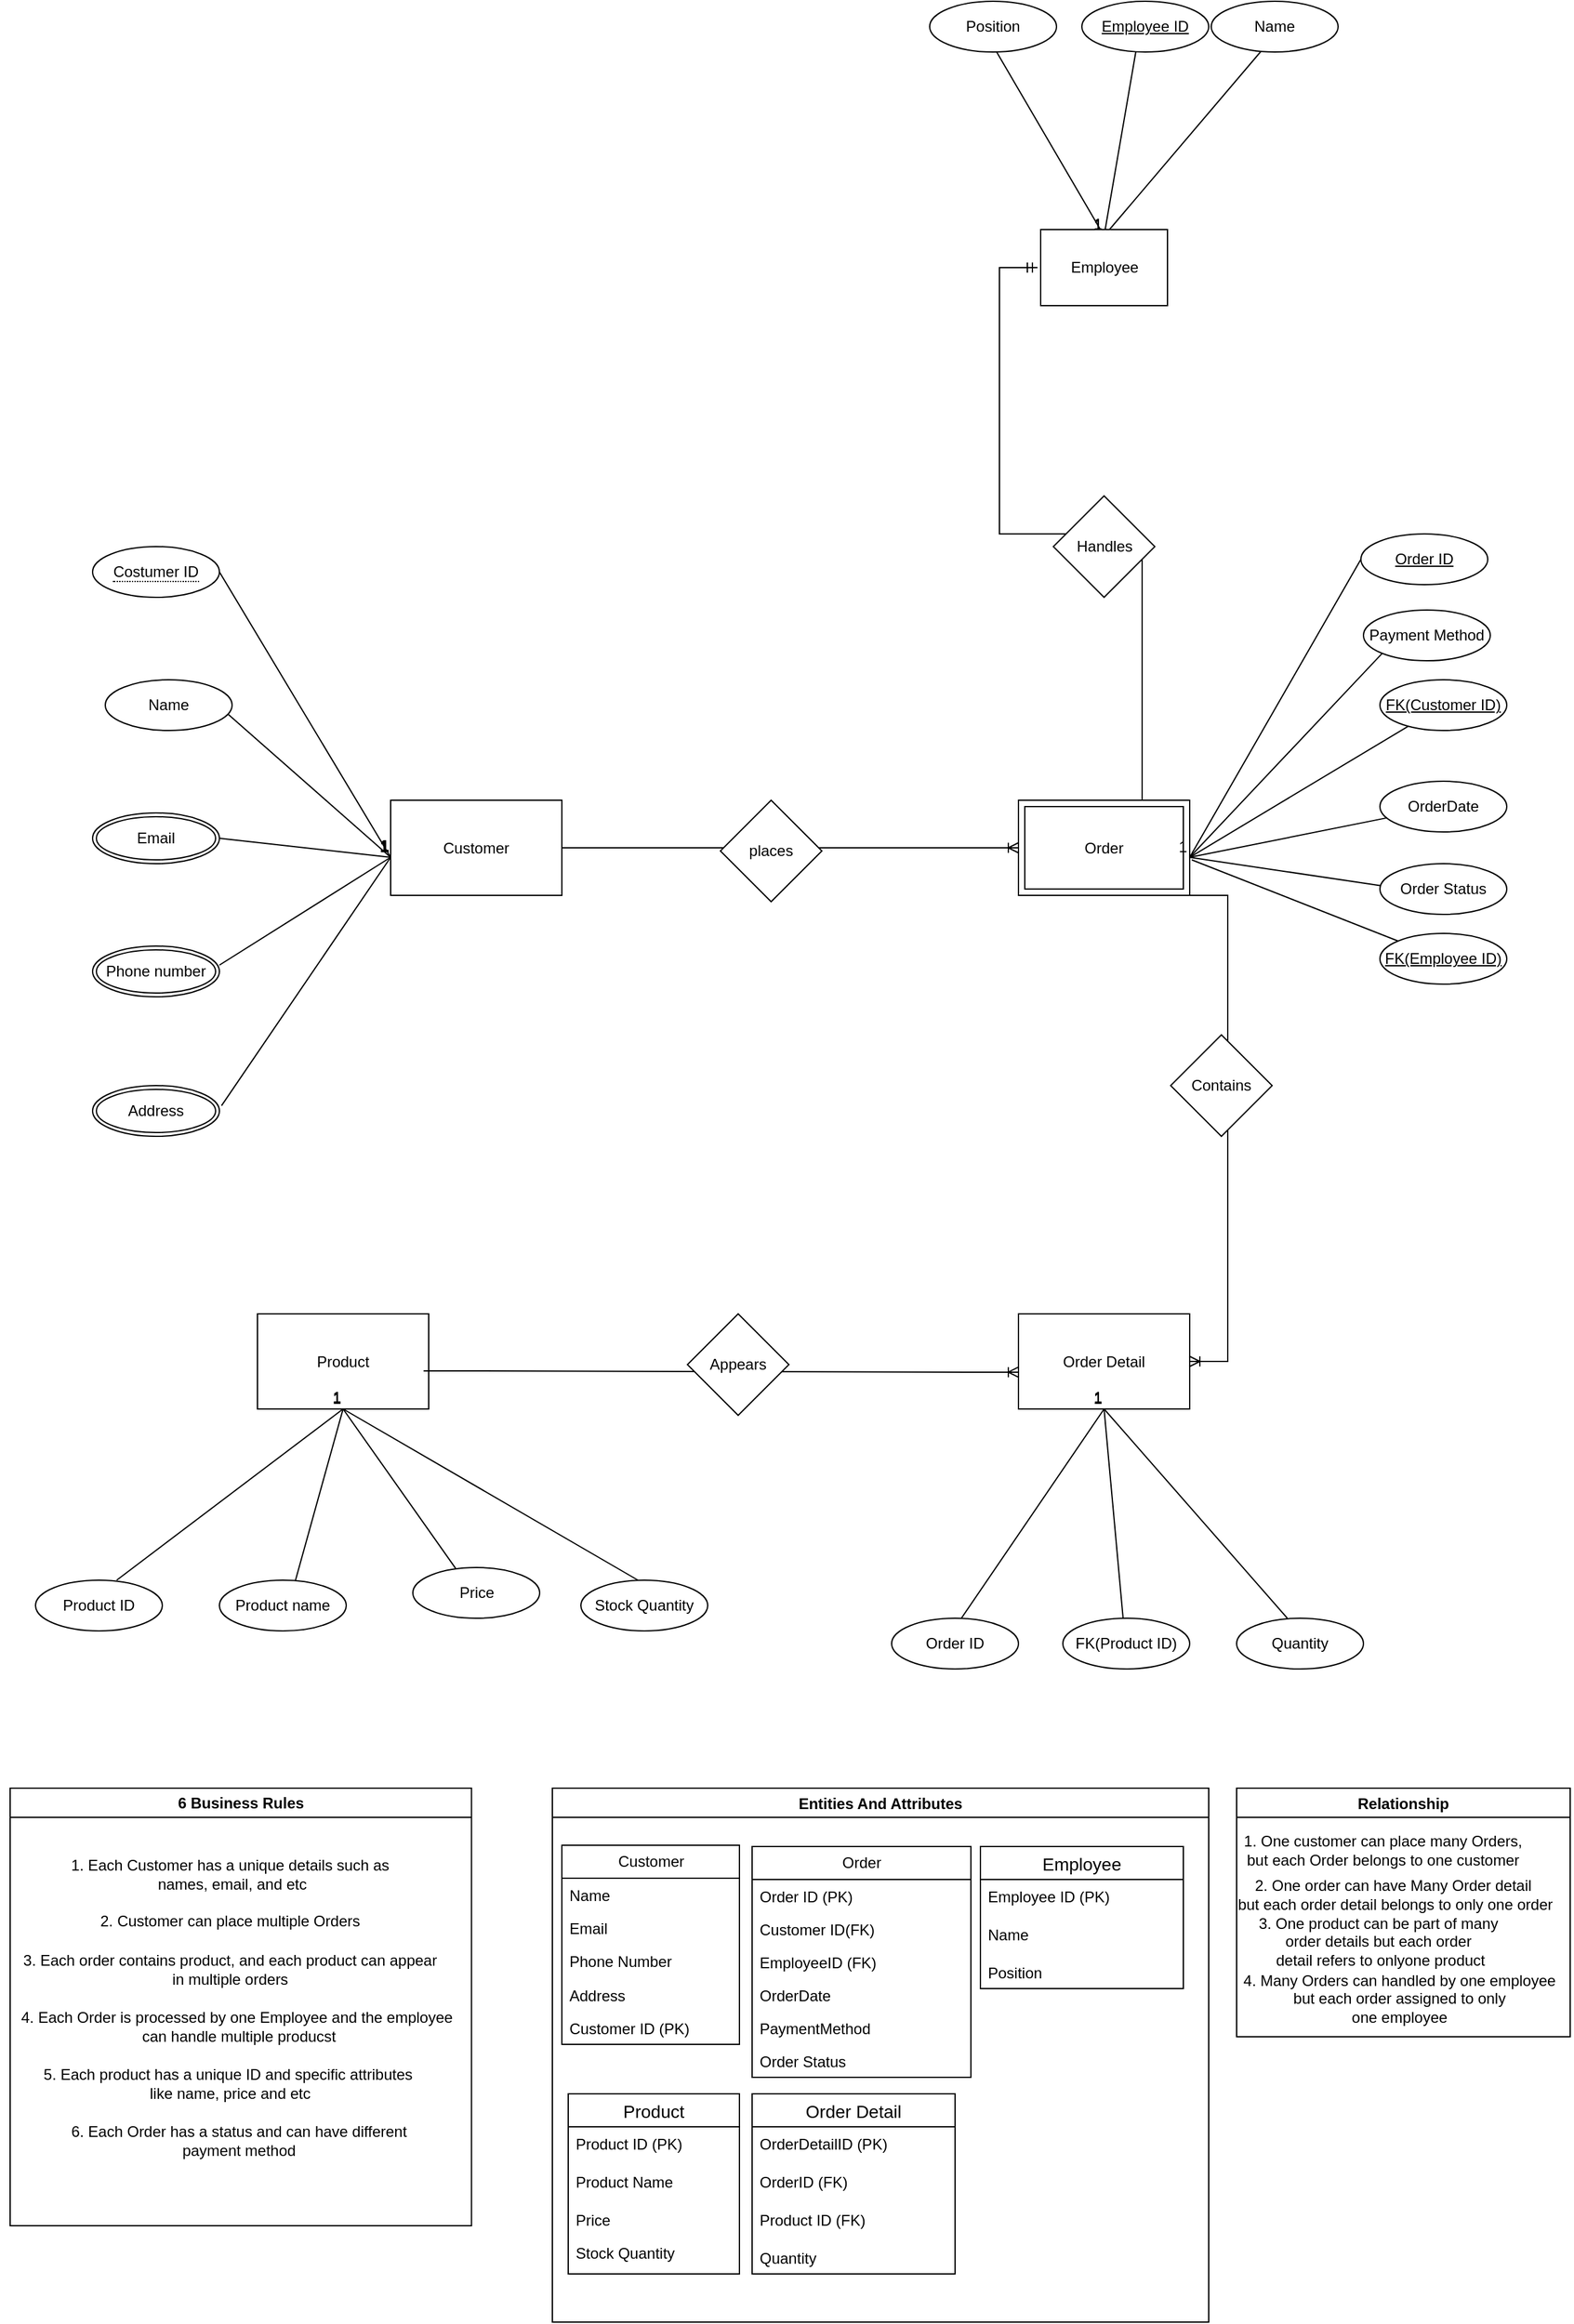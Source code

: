 <mxfile version="26.0.16">
  <diagram id="R2lEEEUBdFMjLlhIrx00" name="Page-1">
    <mxGraphModel dx="1915" dy="2292" grid="1" gridSize="15" guides="1" tooltips="1" connect="1" arrows="1" fold="1" page="1" pageScale="1" pageWidth="827" pageHeight="1169" math="0" shadow="0" extFonts="Permanent Marker^https://fonts.googleapis.com/css?family=Permanent+Marker">
      <root>
        <mxCell id="0" />
        <mxCell id="1" parent="0" />
        <mxCell id="HKVF6xVApopgNN4n8FUn-16" value="Customer" style="rounded=0;whiteSpace=wrap;html=1;" vertex="1" parent="1">
          <mxGeometry x="180" y="390" width="135" height="75" as="geometry" />
        </mxCell>
        <mxCell id="HKVF6xVApopgNN4n8FUn-19" value="Order Detail" style="rounded=0;whiteSpace=wrap;html=1;" vertex="1" parent="1">
          <mxGeometry x="675" y="795" width="135" height="75" as="geometry" />
        </mxCell>
        <mxCell id="HKVF6xVApopgNN4n8FUn-20" value="Product" style="rounded=0;whiteSpace=wrap;html=1;" vertex="1" parent="1">
          <mxGeometry x="75" y="795" width="135" height="75" as="geometry" />
        </mxCell>
        <mxCell id="HKVF6xVApopgNN4n8FUn-45" value="6 Business Rules" style="swimlane;whiteSpace=wrap;html=1;" vertex="1" parent="1">
          <mxGeometry x="-120" y="1169" width="363.75" height="345" as="geometry" />
        </mxCell>
        <mxCell id="HKVF6xVApopgNN4n8FUn-150" value="1. Each Customer has a unique details such as&lt;div&gt;&amp;nbsp;names, email, and etc&lt;/div&gt;" style="text;html=1;align=center;verticalAlign=middle;resizable=0;points=[];autosize=1;strokeColor=none;fillColor=none;" vertex="1" parent="HKVF6xVApopgNN4n8FUn-45">
          <mxGeometry x="30" y="45" width="285" height="45" as="geometry" />
        </mxCell>
        <mxCell id="HKVF6xVApopgNN4n8FUn-151" value="2. Customer can place multiple Orders" style="text;html=1;align=center;verticalAlign=middle;resizable=0;points=[];autosize=1;strokeColor=none;fillColor=none;" vertex="1" parent="HKVF6xVApopgNN4n8FUn-45">
          <mxGeometry x="52.5" y="90" width="240" height="30" as="geometry" />
        </mxCell>
        <mxCell id="HKVF6xVApopgNN4n8FUn-152" value="3. Each order contains product, and each product can appear&lt;div&gt;in multiple orders&lt;/div&gt;" style="text;html=1;align=center;verticalAlign=middle;resizable=0;points=[];autosize=1;strokeColor=none;fillColor=none;" vertex="1" parent="HKVF6xVApopgNN4n8FUn-45">
          <mxGeometry x="-7.5" y="120" width="360" height="45" as="geometry" />
        </mxCell>
        <mxCell id="HKVF6xVApopgNN4n8FUn-153" value="4. Each Order is processed by one Employee and the employee&amp;nbsp;&lt;div&gt;can handle multiple producst&lt;/div&gt;" style="text;html=1;align=center;verticalAlign=middle;resizable=0;points=[];autosize=1;strokeColor=none;fillColor=none;" vertex="1" parent="HKVF6xVApopgNN4n8FUn-45">
          <mxGeometry x="-7.5" y="165" width="375" height="45" as="geometry" />
        </mxCell>
        <mxCell id="HKVF6xVApopgNN4n8FUn-154" value="5. Each product has a unique ID and specific attributes&amp;nbsp;&lt;div&gt;l&lt;span style=&quot;background-color: transparent; color: light-dark(rgb(0, 0, 0), rgb(255, 255, 255));&quot;&gt;ike name, price and etc&lt;/span&gt;&lt;/div&gt;" style="text;html=1;align=center;verticalAlign=middle;resizable=0;points=[];autosize=1;strokeColor=none;fillColor=none;" vertex="1" parent="HKVF6xVApopgNN4n8FUn-45">
          <mxGeometry x="7.5" y="210" width="330" height="45" as="geometry" />
        </mxCell>
        <mxCell id="HKVF6xVApopgNN4n8FUn-155" value="6. Each Order has a status and can have different&lt;div&gt;payment method&lt;/div&gt;" style="text;html=1;align=center;verticalAlign=middle;resizable=0;points=[];autosize=1;strokeColor=none;fillColor=none;" vertex="1" parent="HKVF6xVApopgNN4n8FUn-45">
          <mxGeometry x="30" y="255" width="300" height="45" as="geometry" />
        </mxCell>
        <mxCell id="HKVF6xVApopgNN4n8FUn-55" value="" style="endArrow=none;html=1;rounded=0;fontSize=12;startSize=8;endSize=8;curved=1;exitX=1.014;exitY=0.573;exitDx=0;exitDy=0;exitPerimeter=0;" edge="1" parent="1">
          <mxGeometry relative="1" as="geometry">
            <mxPoint x="46.68" y="630.84" as="sourcePoint" />
            <mxPoint x="180" y="435" as="targetPoint" />
          </mxGeometry>
        </mxCell>
        <mxCell id="HKVF6xVApopgNN4n8FUn-56" value="1" style="resizable=0;html=1;whiteSpace=wrap;align=right;verticalAlign=bottom;" connectable="0" vertex="1" parent="HKVF6xVApopgNN4n8FUn-55">
          <mxGeometry x="1" relative="1" as="geometry" />
        </mxCell>
        <mxCell id="HKVF6xVApopgNN4n8FUn-57" value="" style="endArrow=none;html=1;rounded=0;fontSize=12;startSize=8;endSize=8;curved=1;exitX=1;exitY=0.5;exitDx=0;exitDy=0;" edge="1" parent="1">
          <mxGeometry relative="1" as="geometry">
            <mxPoint x="45" y="520" as="sourcePoint" />
            <mxPoint x="180" y="435" as="targetPoint" />
          </mxGeometry>
        </mxCell>
        <mxCell id="HKVF6xVApopgNN4n8FUn-58" value="1" style="resizable=0;html=1;whiteSpace=wrap;align=right;verticalAlign=bottom;" connectable="0" vertex="1" parent="HKVF6xVApopgNN4n8FUn-57">
          <mxGeometry x="1" relative="1" as="geometry" />
        </mxCell>
        <mxCell id="HKVF6xVApopgNN4n8FUn-59" value="" style="endArrow=none;html=1;rounded=0;fontSize=12;startSize=8;endSize=8;curved=1;entryX=0;entryY=0.6;entryDx=0;entryDy=0;entryPerimeter=0;exitX=1;exitY=0.5;exitDx=0;exitDy=0;" edge="1" parent="1" target="HKVF6xVApopgNN4n8FUn-16">
          <mxGeometry relative="1" as="geometry">
            <mxPoint x="45" y="420" as="sourcePoint" />
            <mxPoint x="115" y="465" as="targetPoint" />
          </mxGeometry>
        </mxCell>
        <mxCell id="HKVF6xVApopgNN4n8FUn-60" value="1" style="resizable=0;html=1;whiteSpace=wrap;align=right;verticalAlign=bottom;" connectable="0" vertex="1" parent="HKVF6xVApopgNN4n8FUn-59">
          <mxGeometry x="1" relative="1" as="geometry" />
        </mxCell>
        <mxCell id="HKVF6xVApopgNN4n8FUn-61" value="" style="endArrow=none;html=1;rounded=0;fontSize=12;startSize=8;endSize=8;curved=1;exitX=1.021;exitY=0.604;exitDx=0;exitDy=0;exitPerimeter=0;" edge="1" parent="1">
          <mxGeometry relative="1" as="geometry">
            <mxPoint x="47.52" y="318.32" as="sourcePoint" />
            <mxPoint x="180" y="435" as="targetPoint" />
          </mxGeometry>
        </mxCell>
        <mxCell id="HKVF6xVApopgNN4n8FUn-62" value="1" style="resizable=0;html=1;whiteSpace=wrap;align=right;verticalAlign=bottom;" connectable="0" vertex="1" parent="HKVF6xVApopgNN4n8FUn-61">
          <mxGeometry x="1" relative="1" as="geometry" />
        </mxCell>
        <mxCell id="HKVF6xVApopgNN4n8FUn-64" value="" style="endArrow=none;html=1;rounded=0;fontSize=12;startSize=8;endSize=8;curved=1;exitX=1;exitY=0.625;exitDx=0;exitDy=0;exitPerimeter=0;" edge="1" parent="1">
          <mxGeometry relative="1" as="geometry">
            <mxPoint x="45" y="210" as="sourcePoint" />
            <mxPoint x="180" y="435" as="targetPoint" />
          </mxGeometry>
        </mxCell>
        <mxCell id="HKVF6xVApopgNN4n8FUn-65" value="1" style="resizable=0;html=1;whiteSpace=wrap;align=right;verticalAlign=bottom;" connectable="0" vertex="1" parent="HKVF6xVApopgNN4n8FUn-64">
          <mxGeometry x="1" relative="1" as="geometry" />
        </mxCell>
        <mxCell id="HKVF6xVApopgNN4n8FUn-83" value="" style="endArrow=none;html=1;rounded=0;entryX=0.5;entryY=1;entryDx=0;entryDy=0;exitX=0.45;exitY=0;exitDx=0;exitDy=0;exitPerimeter=0;" edge="1" parent="1" target="HKVF6xVApopgNN4n8FUn-20">
          <mxGeometry relative="1" as="geometry">
            <mxPoint x="-36" y="1005" as="sourcePoint" />
            <mxPoint x="70" y="945" as="targetPoint" />
          </mxGeometry>
        </mxCell>
        <mxCell id="HKVF6xVApopgNN4n8FUn-84" value="1" style="resizable=0;html=1;whiteSpace=wrap;align=right;verticalAlign=bottom;" connectable="0" vertex="1" parent="HKVF6xVApopgNN4n8FUn-83">
          <mxGeometry x="1" relative="1" as="geometry" />
        </mxCell>
        <mxCell id="HKVF6xVApopgNN4n8FUn-88" value="" style="endArrow=none;html=1;rounded=0;exitX=0.5;exitY=0;exitDx=0;exitDy=0;entryX=0.5;entryY=1;entryDx=0;entryDy=0;" edge="1" parent="1" target="HKVF6xVApopgNN4n8FUn-20">
          <mxGeometry relative="1" as="geometry">
            <mxPoint x="105" y="1005" as="sourcePoint" />
            <mxPoint x="135" y="870" as="targetPoint" />
          </mxGeometry>
        </mxCell>
        <mxCell id="HKVF6xVApopgNN4n8FUn-89" value="1" style="resizable=0;html=1;whiteSpace=wrap;align=right;verticalAlign=bottom;" connectable="0" vertex="1" parent="HKVF6xVApopgNN4n8FUn-88">
          <mxGeometry x="1" relative="1" as="geometry" />
        </mxCell>
        <mxCell id="HKVF6xVApopgNN4n8FUn-90" value="" style="endArrow=none;html=1;rounded=0;exitX=0.471;exitY=-0.023;exitDx=0;exitDy=0;exitPerimeter=0;entryX=0.5;entryY=1;entryDx=0;entryDy=0;" edge="1" parent="1" target="HKVF6xVApopgNN4n8FUn-20">
          <mxGeometry relative="1" as="geometry">
            <mxPoint x="236.52" y="1003.16" as="sourcePoint" />
            <mxPoint x="325" y="945" as="targetPoint" />
          </mxGeometry>
        </mxCell>
        <mxCell id="HKVF6xVApopgNN4n8FUn-91" value="1" style="resizable=0;html=1;whiteSpace=wrap;align=right;verticalAlign=bottom;" connectable="0" vertex="1" parent="HKVF6xVApopgNN4n8FUn-90">
          <mxGeometry x="1" relative="1" as="geometry" />
        </mxCell>
        <mxCell id="HKVF6xVApopgNN4n8FUn-92" value="" style="endArrow=none;html=1;rounded=0;entryX=0.5;entryY=1;entryDx=0;entryDy=0;exitX=0.5;exitY=0;exitDx=0;exitDy=0;" edge="1" parent="1" target="HKVF6xVApopgNN4n8FUn-20">
          <mxGeometry relative="1" as="geometry">
            <mxPoint x="375" y="1005" as="sourcePoint" />
            <mxPoint x="325" y="945" as="targetPoint" />
          </mxGeometry>
        </mxCell>
        <mxCell id="HKVF6xVApopgNN4n8FUn-93" value="1" style="resizable=0;html=1;whiteSpace=wrap;align=right;verticalAlign=bottom;" connectable="0" vertex="1" parent="HKVF6xVApopgNN4n8FUn-92">
          <mxGeometry x="1" relative="1" as="geometry" />
        </mxCell>
        <mxCell id="HKVF6xVApopgNN4n8FUn-94" value="" style="endArrow=none;html=1;rounded=0;entryX=0.5;entryY=1;entryDx=0;entryDy=0;exitX=0.5;exitY=0;exitDx=0;exitDy=0;" edge="1" parent="1" target="HKVF6xVApopgNN4n8FUn-19">
          <mxGeometry relative="1" as="geometry">
            <mxPoint x="630" y="1035" as="sourcePoint" />
            <mxPoint x="820" y="1020" as="targetPoint" />
          </mxGeometry>
        </mxCell>
        <mxCell id="HKVF6xVApopgNN4n8FUn-95" value="1" style="resizable=0;html=1;whiteSpace=wrap;align=right;verticalAlign=bottom;" connectable="0" vertex="1" parent="HKVF6xVApopgNN4n8FUn-94">
          <mxGeometry x="1" relative="1" as="geometry" />
        </mxCell>
        <mxCell id="HKVF6xVApopgNN4n8FUn-96" value="" style="endArrow=none;html=1;rounded=0;entryX=0.5;entryY=1;entryDx=0;entryDy=0;exitX=0.5;exitY=0;exitDx=0;exitDy=0;" edge="1" parent="1" target="HKVF6xVApopgNN4n8FUn-19">
          <mxGeometry relative="1" as="geometry">
            <mxPoint x="757.5" y="1035" as="sourcePoint" />
            <mxPoint x="820" y="1020" as="targetPoint" />
          </mxGeometry>
        </mxCell>
        <mxCell id="HKVF6xVApopgNN4n8FUn-97" value="1" style="resizable=0;html=1;whiteSpace=wrap;align=right;verticalAlign=bottom;" connectable="0" vertex="1" parent="HKVF6xVApopgNN4n8FUn-96">
          <mxGeometry x="1" relative="1" as="geometry" />
        </mxCell>
        <mxCell id="HKVF6xVApopgNN4n8FUn-98" value="" style="endArrow=none;html=1;rounded=0;entryX=0.5;entryY=1;entryDx=0;entryDy=0;exitX=0.5;exitY=0;exitDx=0;exitDy=0;" edge="1" parent="1" target="HKVF6xVApopgNN4n8FUn-19">
          <mxGeometry relative="1" as="geometry">
            <mxPoint x="887" y="1035" as="sourcePoint" />
            <mxPoint x="750" y="870" as="targetPoint" />
          </mxGeometry>
        </mxCell>
        <mxCell id="HKVF6xVApopgNN4n8FUn-99" value="1" style="resizable=0;html=1;whiteSpace=wrap;align=right;verticalAlign=bottom;" connectable="0" vertex="1" parent="HKVF6xVApopgNN4n8FUn-98">
          <mxGeometry x="1" relative="1" as="geometry" />
        </mxCell>
        <mxCell id="HKVF6xVApopgNN4n8FUn-100" value="" style="endArrow=none;html=1;rounded=0;exitX=0;exitY=0.5;exitDx=0;exitDy=0;entryX=1;entryY=0.567;entryDx=0;entryDy=0;entryPerimeter=0;" edge="1" parent="1">
          <mxGeometry relative="1" as="geometry">
            <mxPoint x="945" y="200" as="sourcePoint" />
            <mxPoint x="810" y="435.025" as="targetPoint" />
          </mxGeometry>
        </mxCell>
        <mxCell id="HKVF6xVApopgNN4n8FUn-101" value="1" style="resizable=0;html=1;whiteSpace=wrap;align=right;verticalAlign=bottom;" connectable="0" vertex="1" parent="HKVF6xVApopgNN4n8FUn-100">
          <mxGeometry x="1" relative="1" as="geometry" />
        </mxCell>
        <mxCell id="HKVF6xVApopgNN4n8FUn-102" value="" style="endArrow=none;html=1;rounded=0;exitX=0;exitY=1;exitDx=0;exitDy=0;" edge="1" parent="1">
          <mxGeometry relative="1" as="geometry">
            <mxPoint x="961.759" y="274.188" as="sourcePoint" />
            <mxPoint x="810" y="435" as="targetPoint" />
          </mxGeometry>
        </mxCell>
        <mxCell id="HKVF6xVApopgNN4n8FUn-103" value="1" style="resizable=0;html=1;whiteSpace=wrap;align=right;verticalAlign=bottom;" connectable="0" vertex="1" parent="HKVF6xVApopgNN4n8FUn-102">
          <mxGeometry x="1" relative="1" as="geometry" />
        </mxCell>
        <mxCell id="HKVF6xVApopgNN4n8FUn-104" value="" style="endArrow=none;html=1;rounded=0;entryX=1;entryY=0.567;entryDx=0;entryDy=0;entryPerimeter=0;" edge="1" parent="1" source="HKVF6xVApopgNN4n8FUn-128">
          <mxGeometry relative="1" as="geometry">
            <mxPoint x="945" y="400" as="sourcePoint" />
            <mxPoint x="810" y="435.025" as="targetPoint" />
          </mxGeometry>
        </mxCell>
        <mxCell id="HKVF6xVApopgNN4n8FUn-105" value="1" style="resizable=0;html=1;whiteSpace=wrap;align=right;verticalAlign=bottom;" connectable="0" vertex="1" parent="HKVF6xVApopgNN4n8FUn-104">
          <mxGeometry x="1" relative="1" as="geometry" />
        </mxCell>
        <mxCell id="HKVF6xVApopgNN4n8FUn-106" value="" style="endArrow=none;html=1;rounded=0;exitX=0.033;exitY=0.443;exitDx=0;exitDy=0;exitPerimeter=0;" edge="1" parent="1">
          <mxGeometry relative="1" as="geometry">
            <mxPoint x="963.3" y="457.72" as="sourcePoint" />
            <mxPoint x="810" y="435" as="targetPoint" />
          </mxGeometry>
        </mxCell>
        <mxCell id="HKVF6xVApopgNN4n8FUn-107" value="1" style="resizable=0;html=1;whiteSpace=wrap;align=right;verticalAlign=bottom;" connectable="0" vertex="1" parent="HKVF6xVApopgNN4n8FUn-106">
          <mxGeometry x="1" relative="1" as="geometry" />
        </mxCell>
        <mxCell id="HKVF6xVApopgNN4n8FUn-108" value="" style="endArrow=none;html=1;rounded=0;entryX=1.012;entryY=0.627;entryDx=0;entryDy=0;entryPerimeter=0;" edge="1" parent="1" source="HKVF6xVApopgNN4n8FUn-132" target="HKVF6xVApopgNN4n8FUn-120">
          <mxGeometry relative="1" as="geometry">
            <mxPoint x="990" y="585" as="sourcePoint" />
            <mxPoint x="813.62" y="440.005" as="targetPoint" />
          </mxGeometry>
        </mxCell>
        <mxCell id="HKVF6xVApopgNN4n8FUn-109" value="1" style="resizable=0;html=1;whiteSpace=wrap;align=right;verticalAlign=bottom;" connectable="0" vertex="1" parent="HKVF6xVApopgNN4n8FUn-108">
          <mxGeometry x="1" relative="1" as="geometry" />
        </mxCell>
        <mxCell id="HKVF6xVApopgNN4n8FUn-110" value="" style="endArrow=none;html=1;rounded=0;entryX=0.5;entryY=0;entryDx=0;entryDy=0;exitX=0.453;exitY=0.989;exitDx=0;exitDy=0;exitPerimeter=0;" edge="1" parent="1">
          <mxGeometry relative="1" as="geometry">
            <mxPoint x="654.36" y="-205.88" as="sourcePoint" />
            <mxPoint x="742.5" y="-55" as="targetPoint" />
          </mxGeometry>
        </mxCell>
        <mxCell id="HKVF6xVApopgNN4n8FUn-111" value="1" style="resizable=0;html=1;whiteSpace=wrap;align=right;verticalAlign=bottom;" connectable="0" vertex="1" parent="HKVF6xVApopgNN4n8FUn-110">
          <mxGeometry x="1" relative="1" as="geometry" />
        </mxCell>
        <mxCell id="HKVF6xVApopgNN4n8FUn-112" value="" style="endArrow=none;html=1;rounded=0;entryX=0.5;entryY=0;entryDx=0;entryDy=0;exitX=0.5;exitY=1;exitDx=0;exitDy=0;" edge="1" parent="1">
          <mxGeometry relative="1" as="geometry">
            <mxPoint x="870" y="-205" as="sourcePoint" />
            <mxPoint x="742.5" y="-55" as="targetPoint" />
          </mxGeometry>
        </mxCell>
        <mxCell id="HKVF6xVApopgNN4n8FUn-113" value="1" style="resizable=0;html=1;whiteSpace=wrap;align=right;verticalAlign=bottom;" connectable="0" vertex="1" parent="HKVF6xVApopgNN4n8FUn-112">
          <mxGeometry x="1" relative="1" as="geometry" />
        </mxCell>
        <mxCell id="HKVF6xVApopgNN4n8FUn-115" value="Phone number" style="ellipse;shape=doubleEllipse;margin=3;whiteSpace=wrap;html=1;align=center;" vertex="1" parent="1">
          <mxGeometry x="-55" y="505" width="100" height="40" as="geometry" />
        </mxCell>
        <mxCell id="HKVF6xVApopgNN4n8FUn-116" value="Address" style="ellipse;shape=doubleEllipse;margin=3;whiteSpace=wrap;html=1;align=center;" vertex="1" parent="1">
          <mxGeometry x="-55" y="615" width="100" height="40" as="geometry" />
        </mxCell>
        <mxCell id="HKVF6xVApopgNN4n8FUn-117" value="Email" style="ellipse;shape=doubleEllipse;margin=3;whiteSpace=wrap;html=1;align=center;" vertex="1" parent="1">
          <mxGeometry x="-55" y="400" width="100" height="40" as="geometry" />
        </mxCell>
        <mxCell id="HKVF6xVApopgNN4n8FUn-119" value="&lt;span style=&quot;border-bottom: 1px dotted&quot;&gt;Costumer ID&lt;/span&gt;" style="ellipse;whiteSpace=wrap;html=1;align=center;" vertex="1" parent="1">
          <mxGeometry x="-55" y="190" width="100" height="40" as="geometry" />
        </mxCell>
        <mxCell id="HKVF6xVApopgNN4n8FUn-120" value="Order" style="shape=ext;margin=3;double=1;whiteSpace=wrap;html=1;align=center;" vertex="1" parent="1">
          <mxGeometry x="675" y="390" width="135" height="75" as="geometry" />
        </mxCell>
        <mxCell id="HKVF6xVApopgNN4n8FUn-122" value="Name" style="ellipse;whiteSpace=wrap;html=1;align=center;" vertex="1" parent="1">
          <mxGeometry x="827" y="-240" width="100" height="40" as="geometry" />
        </mxCell>
        <mxCell id="HKVF6xVApopgNN4n8FUn-123" value="Position" style="ellipse;whiteSpace=wrap;html=1;align=center;" vertex="1" parent="1">
          <mxGeometry x="605" y="-240" width="100" height="40" as="geometry" />
        </mxCell>
        <mxCell id="HKVF6xVApopgNN4n8FUn-125" value="" style="endArrow=none;html=1;rounded=0;entryX=0.5;entryY=0;entryDx=0;entryDy=0;exitX=0.5;exitY=1;exitDx=0;exitDy=0;" edge="1" parent="1">
          <mxGeometry relative="1" as="geometry">
            <mxPoint x="767.5" y="-200" as="sourcePoint" />
            <mxPoint x="742.5" y="-55" as="targetPoint" />
          </mxGeometry>
        </mxCell>
        <mxCell id="HKVF6xVApopgNN4n8FUn-126" value="1" style="resizable=0;html=1;whiteSpace=wrap;align=right;verticalAlign=bottom;" connectable="0" vertex="1" parent="HKVF6xVApopgNN4n8FUn-125">
          <mxGeometry x="1" relative="1" as="geometry" />
        </mxCell>
        <mxCell id="HKVF6xVApopgNN4n8FUn-127" value="Employee" style="whiteSpace=wrap;html=1;align=center;" vertex="1" parent="1">
          <mxGeometry x="692.5" y="-60" width="100" height="60" as="geometry" />
        </mxCell>
        <mxCell id="HKVF6xVApopgNN4n8FUn-128" value="FK(Customer ID)" style="ellipse;whiteSpace=wrap;html=1;align=center;fontStyle=4;" vertex="1" parent="1">
          <mxGeometry x="960" y="295" width="100" height="40" as="geometry" />
        </mxCell>
        <mxCell id="HKVF6xVApopgNN4n8FUn-132" value="FK(Employee ID)" style="ellipse;whiteSpace=wrap;html=1;align=center;fontStyle=4;" vertex="1" parent="1">
          <mxGeometry x="960" y="495" width="100" height="40" as="geometry" />
        </mxCell>
        <mxCell id="HKVF6xVApopgNN4n8FUn-135" value="Order ID" style="ellipse;whiteSpace=wrap;html=1;align=center;fontStyle=4;" vertex="1" parent="1">
          <mxGeometry x="945" y="180" width="100" height="40" as="geometry" />
        </mxCell>
        <mxCell id="HKVF6xVApopgNN4n8FUn-136" value="Stock Quantity" style="ellipse;whiteSpace=wrap;html=1;align=center;" vertex="1" parent="1">
          <mxGeometry x="330" y="1005" width="100" height="40" as="geometry" />
        </mxCell>
        <mxCell id="HKVF6xVApopgNN4n8FUn-137" value="Price" style="ellipse;whiteSpace=wrap;html=1;align=center;" vertex="1" parent="1">
          <mxGeometry x="197.5" y="995" width="100" height="40" as="geometry" />
        </mxCell>
        <mxCell id="HKVF6xVApopgNN4n8FUn-138" value="Product name" style="ellipse;whiteSpace=wrap;html=1;align=center;" vertex="1" parent="1">
          <mxGeometry x="45" y="1005" width="100" height="40" as="geometry" />
        </mxCell>
        <mxCell id="HKVF6xVApopgNN4n8FUn-139" value="Product ID" style="ellipse;whiteSpace=wrap;html=1;align=center;" vertex="1" parent="1">
          <mxGeometry x="-100" y="1005" width="100" height="40" as="geometry" />
        </mxCell>
        <mxCell id="HKVF6xVApopgNN4n8FUn-140" value="Quantity" style="ellipse;whiteSpace=wrap;html=1;align=center;" vertex="1" parent="1">
          <mxGeometry x="847" y="1035" width="100" height="40" as="geometry" />
        </mxCell>
        <mxCell id="HKVF6xVApopgNN4n8FUn-141" value="FK(Product ID)" style="ellipse;whiteSpace=wrap;html=1;align=center;" vertex="1" parent="1">
          <mxGeometry x="710" y="1035" width="100" height="40" as="geometry" />
        </mxCell>
        <mxCell id="HKVF6xVApopgNN4n8FUn-142" value="Order ID" style="ellipse;whiteSpace=wrap;html=1;align=center;" vertex="1" parent="1">
          <mxGeometry x="575" y="1035" width="100" height="40" as="geometry" />
        </mxCell>
        <mxCell id="HKVF6xVApopgNN4n8FUn-143" value="" style="edgeStyle=entityRelationEdgeStyle;fontSize=12;html=1;endArrow=ERoneToMany;rounded=0;entryX=0;entryY=0.5;entryDx=0;entryDy=0;exitX=1;exitY=0.5;exitDx=0;exitDy=0;" edge="1" parent="1" source="HKVF6xVApopgNN4n8FUn-16" target="HKVF6xVApopgNN4n8FUn-120">
          <mxGeometry width="100" height="100" relative="1" as="geometry">
            <mxPoint x="240" y="520" as="sourcePoint" />
            <mxPoint x="340" y="420" as="targetPoint" />
          </mxGeometry>
        </mxCell>
        <mxCell id="HKVF6xVApopgNN4n8FUn-14" value="places" style="rhombus;whiteSpace=wrap;html=1;" vertex="1" parent="1">
          <mxGeometry x="440" y="390" width="80" height="80" as="geometry" />
        </mxCell>
        <mxCell id="HKVF6xVApopgNN4n8FUn-145" value="" style="edgeStyle=entityRelationEdgeStyle;fontSize=12;html=1;endArrow=ERoneToMany;rounded=0;exitX=0.25;exitY=1;exitDx=0;exitDy=0;" edge="1" parent="1" source="HKVF6xVApopgNN4n8FUn-120" target="HKVF6xVApopgNN4n8FUn-19">
          <mxGeometry width="100" height="100" relative="1" as="geometry">
            <mxPoint x="510" y="575" as="sourcePoint" />
            <mxPoint x="870" y="575" as="targetPoint" />
            <Array as="points">
              <mxPoint x="675" y="585" />
            </Array>
          </mxGeometry>
        </mxCell>
        <mxCell id="HKVF6xVApopgNN4n8FUn-22" value="Contains" style="rhombus;whiteSpace=wrap;html=1;shadow=0;" vertex="1" parent="1">
          <mxGeometry x="795" y="575" width="80" height="80" as="geometry" />
        </mxCell>
        <mxCell id="HKVF6xVApopgNN4n8FUn-148" value="" style="edgeStyle=entityRelationEdgeStyle;fontSize=12;html=1;endArrow=ERoneToMany;rounded=0;entryX=0;entryY=0.613;entryDx=0;entryDy=0;exitX=0.97;exitY=0.6;exitDx=0;exitDy=0;entryPerimeter=0;exitPerimeter=0;" edge="1" parent="1" source="HKVF6xVApopgNN4n8FUn-20" target="HKVF6xVApopgNN4n8FUn-19">
          <mxGeometry width="100" height="100" relative="1" as="geometry">
            <mxPoint x="330" y="443" as="sourcePoint" />
            <mxPoint x="690" y="443" as="targetPoint" />
            <Array as="points">
              <mxPoint x="435" y="750" />
            </Array>
          </mxGeometry>
        </mxCell>
        <mxCell id="HKVF6xVApopgNN4n8FUn-21" value="Appears" style="rhombus;whiteSpace=wrap;html=1;" vertex="1" parent="1">
          <mxGeometry x="414" y="795" width="80" height="80" as="geometry" />
        </mxCell>
        <mxCell id="HKVF6xVApopgNN4n8FUn-149" value="" style="edgeStyle=entityRelationEdgeStyle;fontSize=12;html=1;endArrow=ERmandOne;rounded=0;exitX=0.5;exitY=0;exitDx=0;exitDy=0;" edge="1" parent="1" source="HKVF6xVApopgNN4n8FUn-120">
          <mxGeometry width="100" height="100" relative="1" as="geometry">
            <mxPoint x="735" y="160" as="sourcePoint" />
            <mxPoint x="690" y="-30" as="targetPoint" />
          </mxGeometry>
        </mxCell>
        <mxCell id="HKVF6xVApopgNN4n8FUn-23" value="Handles" style="rhombus;whiteSpace=wrap;html=1;" vertex="1" parent="1">
          <mxGeometry x="702.5" y="150" width="80" height="80" as="geometry" />
        </mxCell>
        <mxCell id="HKVF6xVApopgNN4n8FUn-160" value="Entities And Attributes" style="swimlane;startSize=23;" vertex="1" parent="1">
          <mxGeometry x="307.5" y="1169" width="517.5" height="421" as="geometry" />
        </mxCell>
        <mxCell id="HKVF6xVApopgNN4n8FUn-162" value="Customer" style="swimlane;fontStyle=0;childLayout=stackLayout;horizontal=1;startSize=26;fillColor=none;horizontalStack=0;resizeParent=1;resizeParentMax=0;resizeLast=0;collapsible=1;marginBottom=0;html=1;" vertex="1" parent="HKVF6xVApopgNN4n8FUn-160">
          <mxGeometry x="7.5" y="45" width="140" height="157" as="geometry" />
        </mxCell>
        <mxCell id="HKVF6xVApopgNN4n8FUn-163" value="Name" style="text;strokeColor=none;fillColor=none;align=left;verticalAlign=top;spacingLeft=4;spacingRight=4;overflow=hidden;rotatable=0;points=[[0,0.5],[1,0.5]];portConstraint=eastwest;whiteSpace=wrap;html=1;" vertex="1" parent="HKVF6xVApopgNN4n8FUn-162">
          <mxGeometry y="26" width="140" height="26" as="geometry" />
        </mxCell>
        <mxCell id="HKVF6xVApopgNN4n8FUn-164" value="Email" style="text;strokeColor=none;fillColor=none;align=left;verticalAlign=top;spacingLeft=4;spacingRight=4;overflow=hidden;rotatable=0;points=[[0,0.5],[1,0.5]];portConstraint=eastwest;whiteSpace=wrap;html=1;" vertex="1" parent="HKVF6xVApopgNN4n8FUn-162">
          <mxGeometry y="52" width="140" height="26" as="geometry" />
        </mxCell>
        <mxCell id="HKVF6xVApopgNN4n8FUn-165" value="Phone Number" style="text;strokeColor=none;fillColor=none;align=left;verticalAlign=top;spacingLeft=4;spacingRight=4;overflow=hidden;rotatable=0;points=[[0,0.5],[1,0.5]];portConstraint=eastwest;whiteSpace=wrap;html=1;" vertex="1" parent="HKVF6xVApopgNN4n8FUn-162">
          <mxGeometry y="78" width="140" height="27" as="geometry" />
        </mxCell>
        <mxCell id="HKVF6xVApopgNN4n8FUn-167" value="Address" style="text;strokeColor=none;fillColor=none;align=left;verticalAlign=top;spacingLeft=4;spacingRight=4;overflow=hidden;rotatable=0;points=[[0,0.5],[1,0.5]];portConstraint=eastwest;whiteSpace=wrap;html=1;" vertex="1" parent="HKVF6xVApopgNN4n8FUn-162">
          <mxGeometry y="105" width="140" height="26" as="geometry" />
        </mxCell>
        <mxCell id="HKVF6xVApopgNN4n8FUn-168" value="Customer ID (PK)" style="text;strokeColor=none;fillColor=none;align=left;verticalAlign=top;spacingLeft=4;spacingRight=4;overflow=hidden;rotatable=0;points=[[0,0.5],[1,0.5]];portConstraint=eastwest;whiteSpace=wrap;html=1;" vertex="1" parent="HKVF6xVApopgNN4n8FUn-162">
          <mxGeometry y="131" width="140" height="26" as="geometry" />
        </mxCell>
        <mxCell id="HKVF6xVApopgNN4n8FUn-171" value="Order" style="swimlane;fontStyle=0;childLayout=stackLayout;horizontal=1;startSize=26;fillColor=none;horizontalStack=0;resizeParent=1;resizeParentMax=0;resizeLast=0;collapsible=1;marginBottom=0;html=1;" vertex="1" parent="HKVF6xVApopgNN4n8FUn-160">
          <mxGeometry x="157.5" y="46" width="172.5" height="182" as="geometry" />
        </mxCell>
        <mxCell id="HKVF6xVApopgNN4n8FUn-172" value="Order ID (PK)" style="text;strokeColor=none;fillColor=none;align=left;verticalAlign=top;spacingLeft=4;spacingRight=4;overflow=hidden;rotatable=0;points=[[0,0.5],[1,0.5]];portConstraint=eastwest;whiteSpace=wrap;html=1;" vertex="1" parent="HKVF6xVApopgNN4n8FUn-171">
          <mxGeometry y="26" width="172.5" height="26" as="geometry" />
        </mxCell>
        <mxCell id="HKVF6xVApopgNN4n8FUn-173" value="Customer ID(FK)" style="text;strokeColor=none;fillColor=none;align=left;verticalAlign=top;spacingLeft=4;spacingRight=4;overflow=hidden;rotatable=0;points=[[0,0.5],[1,0.5]];portConstraint=eastwest;whiteSpace=wrap;html=1;" vertex="1" parent="HKVF6xVApopgNN4n8FUn-171">
          <mxGeometry y="52" width="172.5" height="26" as="geometry" />
        </mxCell>
        <mxCell id="HKVF6xVApopgNN4n8FUn-175" value="EmployeeID (FK)" style="text;strokeColor=none;fillColor=none;align=left;verticalAlign=top;spacingLeft=4;spacingRight=4;overflow=hidden;rotatable=0;points=[[0,0.5],[1,0.5]];portConstraint=eastwest;whiteSpace=wrap;html=1;" vertex="1" parent="HKVF6xVApopgNN4n8FUn-171">
          <mxGeometry y="78" width="172.5" height="26" as="geometry" />
        </mxCell>
        <mxCell id="HKVF6xVApopgNN4n8FUn-176" value="OrderDate" style="text;strokeColor=none;fillColor=none;align=left;verticalAlign=top;spacingLeft=4;spacingRight=4;overflow=hidden;rotatable=0;points=[[0,0.5],[1,0.5]];portConstraint=eastwest;whiteSpace=wrap;html=1;" vertex="1" parent="HKVF6xVApopgNN4n8FUn-171">
          <mxGeometry y="104" width="172.5" height="26" as="geometry" />
        </mxCell>
        <mxCell id="HKVF6xVApopgNN4n8FUn-179" value="PaymentMethod" style="text;strokeColor=none;fillColor=none;align=left;verticalAlign=top;spacingLeft=4;spacingRight=4;overflow=hidden;rotatable=0;points=[[0,0.5],[1,0.5]];portConstraint=eastwest;whiteSpace=wrap;html=1;" vertex="1" parent="HKVF6xVApopgNN4n8FUn-171">
          <mxGeometry y="130" width="172.5" height="26" as="geometry" />
        </mxCell>
        <mxCell id="HKVF6xVApopgNN4n8FUn-174" value="Order Status" style="text;strokeColor=none;fillColor=none;align=left;verticalAlign=top;spacingLeft=4;spacingRight=4;overflow=hidden;rotatable=0;points=[[0,0.5],[1,0.5]];portConstraint=eastwest;whiteSpace=wrap;html=1;" vertex="1" parent="HKVF6xVApopgNN4n8FUn-171">
          <mxGeometry y="156" width="172.5" height="26" as="geometry" />
        </mxCell>
        <mxCell id="HKVF6xVApopgNN4n8FUn-187" value="Order Detail" style="swimlane;fontStyle=0;childLayout=stackLayout;horizontal=1;startSize=26;horizontalStack=0;resizeParent=1;resizeParentMax=0;resizeLast=0;collapsible=1;marginBottom=0;align=center;fontSize=14;" vertex="1" parent="HKVF6xVApopgNN4n8FUn-160">
          <mxGeometry x="157.5" y="241" width="160" height="142" as="geometry" />
        </mxCell>
        <mxCell id="HKVF6xVApopgNN4n8FUn-188" value="OrderDetailID (PK)" style="text;strokeColor=none;fillColor=none;spacingLeft=4;spacingRight=4;overflow=hidden;rotatable=0;points=[[0,0.5],[1,0.5]];portConstraint=eastwest;fontSize=12;whiteSpace=wrap;html=1;" vertex="1" parent="HKVF6xVApopgNN4n8FUn-187">
          <mxGeometry y="26" width="160" height="30" as="geometry" />
        </mxCell>
        <mxCell id="HKVF6xVApopgNN4n8FUn-189" value="OrderID (FK)" style="text;strokeColor=none;fillColor=none;spacingLeft=4;spacingRight=4;overflow=hidden;rotatable=0;points=[[0,0.5],[1,0.5]];portConstraint=eastwest;fontSize=12;whiteSpace=wrap;html=1;" vertex="1" parent="HKVF6xVApopgNN4n8FUn-187">
          <mxGeometry y="56" width="160" height="30" as="geometry" />
        </mxCell>
        <mxCell id="HKVF6xVApopgNN4n8FUn-190" value="Product ID (FK)" style="text;strokeColor=none;fillColor=none;spacingLeft=4;spacingRight=4;overflow=hidden;rotatable=0;points=[[0,0.5],[1,0.5]];portConstraint=eastwest;fontSize=12;whiteSpace=wrap;html=1;" vertex="1" parent="HKVF6xVApopgNN4n8FUn-187">
          <mxGeometry y="86" width="160" height="30" as="geometry" />
        </mxCell>
        <mxCell id="HKVF6xVApopgNN4n8FUn-191" value="Quantity" style="text;strokeColor=none;fillColor=none;align=left;verticalAlign=top;spacingLeft=4;spacingRight=4;overflow=hidden;rotatable=0;points=[[0,0.5],[1,0.5]];portConstraint=eastwest;whiteSpace=wrap;html=1;" vertex="1" parent="HKVF6xVApopgNN4n8FUn-187">
          <mxGeometry y="116" width="160" height="26" as="geometry" />
        </mxCell>
        <mxCell id="HKVF6xVApopgNN4n8FUn-182" value="Product" style="swimlane;fontStyle=0;childLayout=stackLayout;horizontal=1;startSize=26;horizontalStack=0;resizeParent=1;resizeParentMax=0;resizeLast=0;collapsible=1;marginBottom=0;align=center;fontSize=14;" vertex="1" parent="HKVF6xVApopgNN4n8FUn-160">
          <mxGeometry x="12.5" y="241" width="135" height="142" as="geometry" />
        </mxCell>
        <mxCell id="HKVF6xVApopgNN4n8FUn-183" value="Product ID (PK)" style="text;strokeColor=none;fillColor=none;spacingLeft=4;spacingRight=4;overflow=hidden;rotatable=0;points=[[0,0.5],[1,0.5]];portConstraint=eastwest;fontSize=12;whiteSpace=wrap;html=1;" vertex="1" parent="HKVF6xVApopgNN4n8FUn-182">
          <mxGeometry y="26" width="135" height="30" as="geometry" />
        </mxCell>
        <mxCell id="HKVF6xVApopgNN4n8FUn-184" value="Product Name" style="text;strokeColor=none;fillColor=none;spacingLeft=4;spacingRight=4;overflow=hidden;rotatable=0;points=[[0,0.5],[1,0.5]];portConstraint=eastwest;fontSize=12;whiteSpace=wrap;html=1;" vertex="1" parent="HKVF6xVApopgNN4n8FUn-182">
          <mxGeometry y="56" width="135" height="30" as="geometry" />
        </mxCell>
        <mxCell id="HKVF6xVApopgNN4n8FUn-186" value="Price" style="text;strokeColor=none;fillColor=none;align=left;verticalAlign=top;spacingLeft=4;spacingRight=4;overflow=hidden;rotatable=0;points=[[0,0.5],[1,0.5]];portConstraint=eastwest;whiteSpace=wrap;html=1;" vertex="1" parent="HKVF6xVApopgNN4n8FUn-182">
          <mxGeometry y="86" width="135" height="26" as="geometry" />
        </mxCell>
        <mxCell id="HKVF6xVApopgNN4n8FUn-185" value="Stock Quantity" style="text;strokeColor=none;fillColor=none;spacingLeft=4;spacingRight=4;overflow=hidden;rotatable=0;points=[[0,0.5],[1,0.5]];portConstraint=eastwest;fontSize=12;whiteSpace=wrap;html=1;" vertex="1" parent="HKVF6xVApopgNN4n8FUn-182">
          <mxGeometry y="112" width="135" height="30" as="geometry" />
        </mxCell>
        <mxCell id="HKVF6xVApopgNN4n8FUn-193" value="Employee" style="swimlane;fontStyle=0;childLayout=stackLayout;horizontal=1;startSize=26;horizontalStack=0;resizeParent=1;resizeParentMax=0;resizeLast=0;collapsible=1;marginBottom=0;align=center;fontSize=14;" vertex="1" parent="HKVF6xVApopgNN4n8FUn-160">
          <mxGeometry x="337.5" y="46" width="160" height="112" as="geometry" />
        </mxCell>
        <mxCell id="HKVF6xVApopgNN4n8FUn-194" value="Employee ID (PK)" style="text;strokeColor=none;fillColor=none;spacingLeft=4;spacingRight=4;overflow=hidden;rotatable=0;points=[[0,0.5],[1,0.5]];portConstraint=eastwest;fontSize=12;whiteSpace=wrap;html=1;" vertex="1" parent="HKVF6xVApopgNN4n8FUn-193">
          <mxGeometry y="26" width="160" height="30" as="geometry" />
        </mxCell>
        <mxCell id="HKVF6xVApopgNN4n8FUn-195" value="Name" style="text;strokeColor=none;fillColor=none;spacingLeft=4;spacingRight=4;overflow=hidden;rotatable=0;points=[[0,0.5],[1,0.5]];portConstraint=eastwest;fontSize=12;whiteSpace=wrap;html=1;" vertex="1" parent="HKVF6xVApopgNN4n8FUn-193">
          <mxGeometry y="56" width="160" height="30" as="geometry" />
        </mxCell>
        <mxCell id="HKVF6xVApopgNN4n8FUn-197" value="Position" style="text;strokeColor=none;fillColor=none;align=left;verticalAlign=top;spacingLeft=4;spacingRight=4;overflow=hidden;rotatable=0;points=[[0,0.5],[1,0.5]];portConstraint=eastwest;whiteSpace=wrap;html=1;" vertex="1" parent="HKVF6xVApopgNN4n8FUn-193">
          <mxGeometry y="86" width="160" height="26" as="geometry" />
        </mxCell>
        <mxCell id="HKVF6xVApopgNN4n8FUn-177" value="" style="endArrow=none;html=1;rounded=0;" edge="1" parent="1">
          <mxGeometry relative="1" as="geometry">
            <mxPoint x="965.279" y="403.944" as="sourcePoint" />
            <mxPoint x="810" y="435" as="targetPoint" />
          </mxGeometry>
        </mxCell>
        <mxCell id="HKVF6xVApopgNN4n8FUn-178" value="1" style="resizable=0;html=1;whiteSpace=wrap;align=right;verticalAlign=bottom;" connectable="0" vertex="1" parent="HKVF6xVApopgNN4n8FUn-177">
          <mxGeometry x="1" relative="1" as="geometry" />
        </mxCell>
        <mxCell id="HKVF6xVApopgNN4n8FUn-198" value="Name" style="ellipse;whiteSpace=wrap;html=1;align=center;" vertex="1" parent="1">
          <mxGeometry x="-45" y="295" width="100" height="40" as="geometry" />
        </mxCell>
        <mxCell id="HKVF6xVApopgNN4n8FUn-199" value="Payment Method" style="ellipse;whiteSpace=wrap;html=1;align=center;" vertex="1" parent="1">
          <mxGeometry x="947" y="240" width="100" height="40" as="geometry" />
        </mxCell>
        <mxCell id="HKVF6xVApopgNN4n8FUn-201" value="Order Status" style="ellipse;whiteSpace=wrap;html=1;align=center;" vertex="1" parent="1">
          <mxGeometry x="960" y="440" width="100" height="40" as="geometry" />
        </mxCell>
        <mxCell id="HKVF6xVApopgNN4n8FUn-202" value="OrderDate" style="ellipse;whiteSpace=wrap;html=1;align=center;" vertex="1" parent="1">
          <mxGeometry x="960" y="375" width="100" height="40" as="geometry" />
        </mxCell>
        <mxCell id="HKVF6xVApopgNN4n8FUn-203" value="Employee ID" style="ellipse;whiteSpace=wrap;html=1;align=center;fontStyle=4;" vertex="1" parent="1">
          <mxGeometry x="725" y="-240" width="100" height="40" as="geometry" />
        </mxCell>
        <mxCell id="HKVF6xVApopgNN4n8FUn-204" value="Relationship" style="swimlane;" vertex="1" parent="1">
          <mxGeometry x="847" y="1169" width="263" height="196" as="geometry" />
        </mxCell>
        <mxCell id="HKVF6xVApopgNN4n8FUn-205" value="1. One customer can place many Orders,&lt;div&gt;but each Order belongs to one customer&lt;/div&gt;" style="text;html=1;align=center;verticalAlign=middle;resizable=0;points=[];autosize=1;strokeColor=none;fillColor=none;" vertex="1" parent="HKVF6xVApopgNN4n8FUn-204">
          <mxGeometry x="-12.5" y="26" width="255" height="45" as="geometry" />
        </mxCell>
        <mxCell id="HKVF6xVApopgNN4n8FUn-206" value="2. One order can have Many Order detail&lt;div&gt;&amp;nbsp;but&amp;nbsp;&lt;span style=&quot;background-color: transparent; color: light-dark(rgb(0, 0, 0), rgb(255, 255, 255));&quot;&gt;each&amp;nbsp;&lt;/span&gt;&lt;span style=&quot;background-color: transparent; color: light-dark(rgb(0, 0, 0), rgb(255, 255, 255));&quot;&gt;order detail&amp;nbsp;&lt;/span&gt;&lt;span style=&quot;background-color: transparent; color: light-dark(rgb(0, 0, 0), rgb(255, 255, 255));&quot;&gt;belongs to only one order&lt;/span&gt;&lt;/div&gt;" style="text;html=1;align=center;verticalAlign=middle;resizable=0;points=[];autosize=1;strokeColor=none;fillColor=none;" vertex="1" parent="HKVF6xVApopgNN4n8FUn-204">
          <mxGeometry x="-20" y="61" width="285" height="45" as="geometry" />
        </mxCell>
        <mxCell id="HKVF6xVApopgNN4n8FUn-207" value="3. One product can be part of many&amp;nbsp;&lt;div&gt;order details but each order&amp;nbsp;&lt;/div&gt;&lt;div&gt;detail refers to only&lt;span style=&quot;background-color: transparent; color: light-dark(rgb(0, 0, 0), rgb(255, 255, 255));&quot;&gt;one product&lt;/span&gt;&lt;/div&gt;" style="text;html=1;align=center;verticalAlign=middle;resizable=0;points=[];autosize=1;strokeColor=none;fillColor=none;" vertex="1" parent="HKVF6xVApopgNN4n8FUn-204">
          <mxGeometry y="91" width="225" height="60" as="geometry" />
        </mxCell>
        <mxCell id="HKVF6xVApopgNN4n8FUn-209" value="4. Many Orders can handled by one employee&lt;div&gt;but each order assigned to only&lt;/div&gt;&lt;div&gt;one employee&lt;/div&gt;" style="text;html=1;align=center;verticalAlign=middle;resizable=0;points=[];autosize=1;strokeColor=none;fillColor=none;" vertex="1" parent="HKVF6xVApopgNN4n8FUn-204">
          <mxGeometry x="-7" y="136" width="270" height="60" as="geometry" />
        </mxCell>
      </root>
    </mxGraphModel>
  </diagram>
</mxfile>
